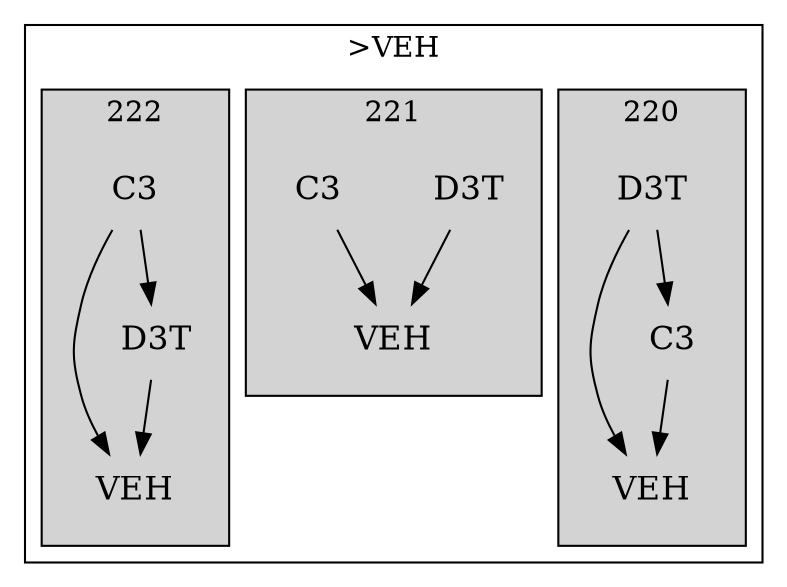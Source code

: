 strict digraph FirstlevelCluster {
	labelloc = "t";
	compound = false;
	subgraph cluster_0 {
	label= ">VEH";
		subgraph	cluster_2 {
		label = "220";
			style = filled;
			node	[label = VEH, shape = plaintext, fontsize = 16] VEH2;
			node	[label = D3T, shape = plaintext, fontsize = 16] D3T2;
			node	[label = C3, shape = plaintext, fontsize = 16] C32;
			D3T2->VEH2;D3T2->C32;C32->VEH2;			}
		subgraph	cluster_3 {
		label = "221";
			style = filled;
			node	[label = VEH, shape = plaintext, fontsize = 16] VEH3;
			node	[label = D3T, shape = plaintext, fontsize = 16] D3T3;
			node	[label = C3, shape = plaintext, fontsize = 16] C33;
			D3T3->VEH3;C33->VEH3;			}
		subgraph	cluster_4 {
		label = "222";
			style = filled;
			node	[label = VEH, shape = plaintext, fontsize = 16] VEH4;
			node	[label = D3T, shape = plaintext, fontsize = 16] D3T4;
			node	[label = C3, shape = plaintext, fontsize = 16] C34;
			D3T4->VEH4;C34->VEH4;C34->D3T4;			}
}}